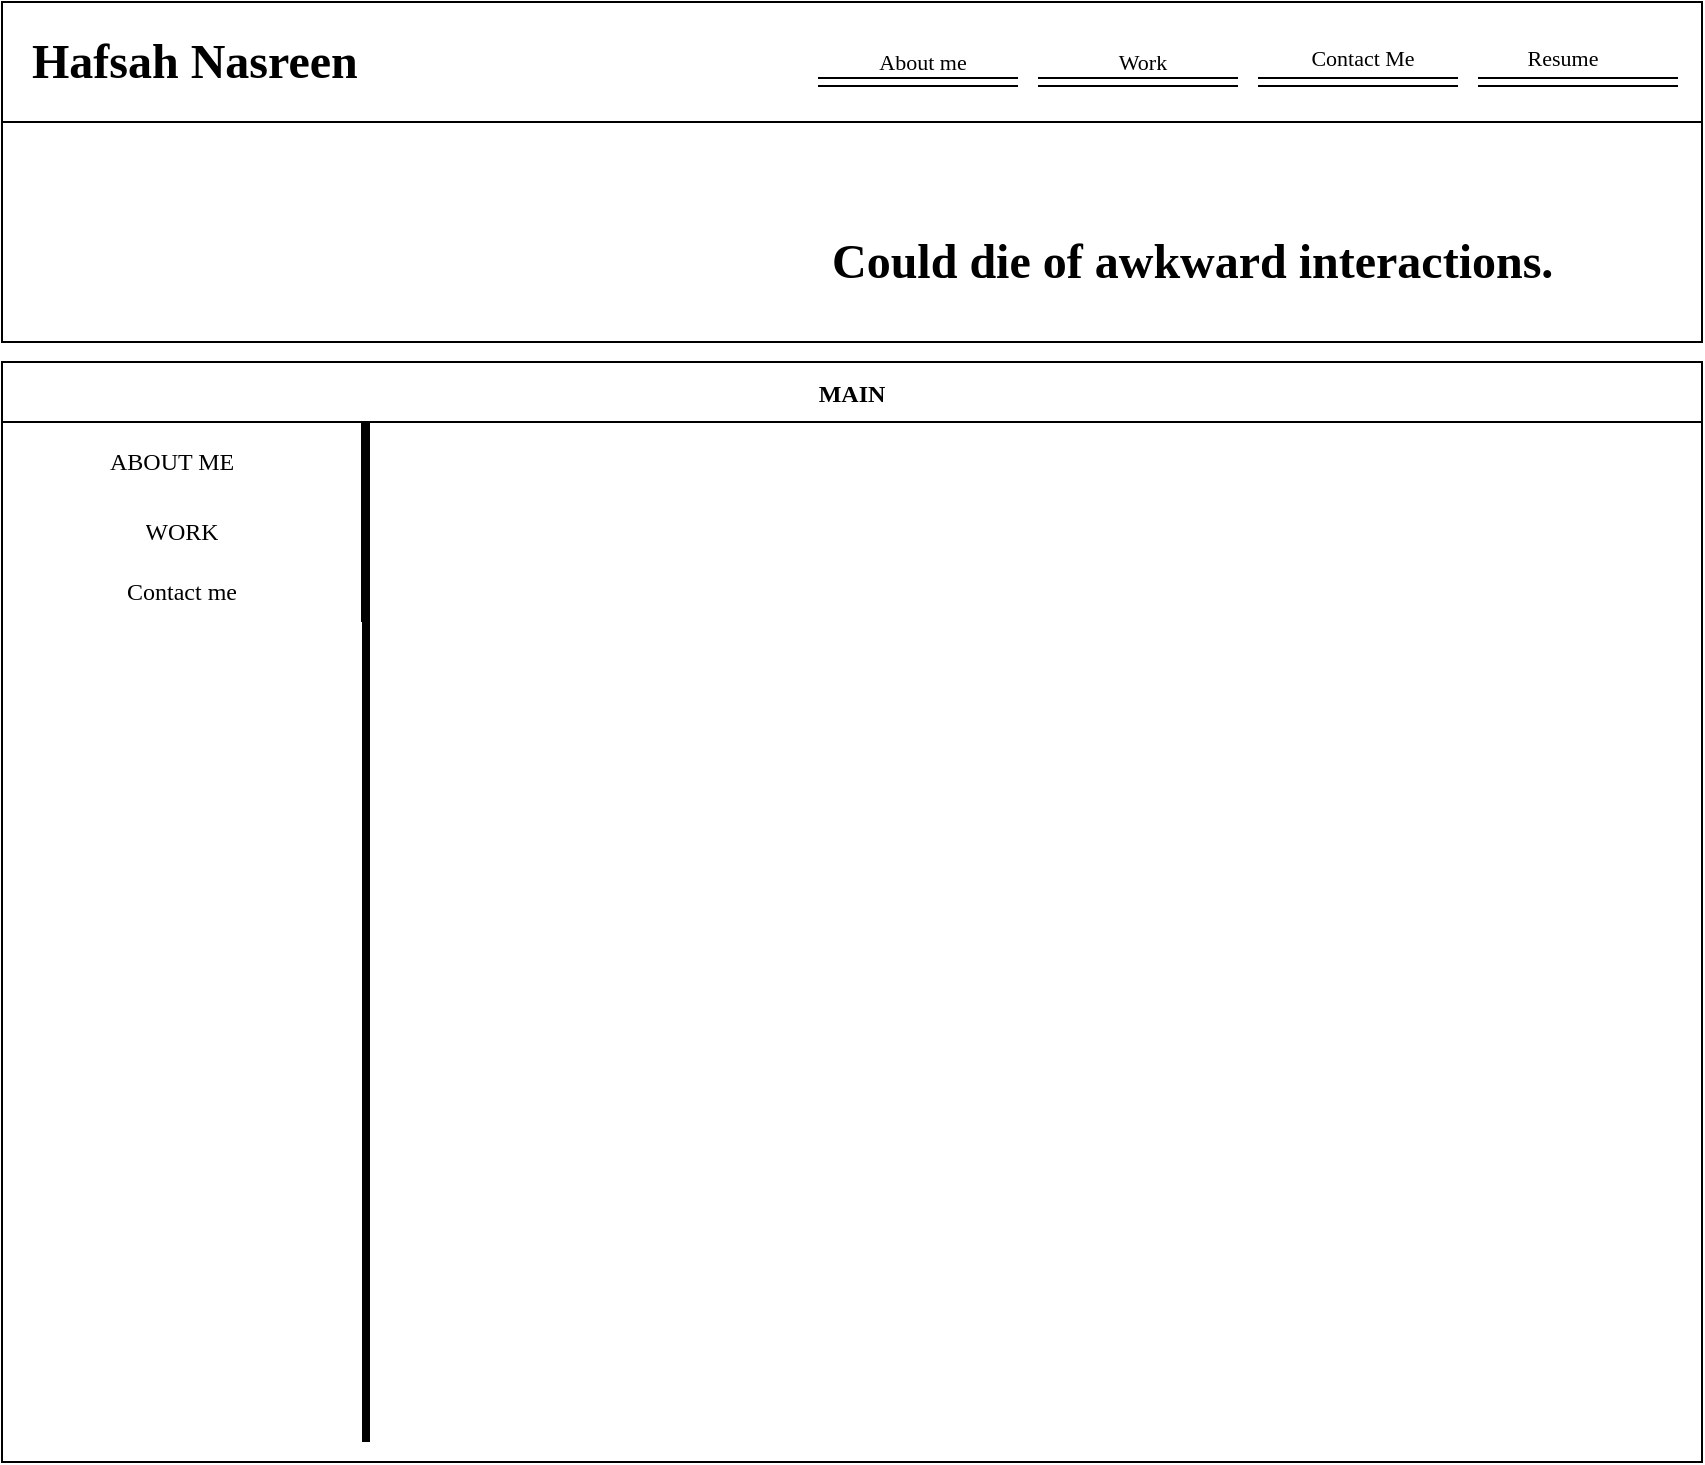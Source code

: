 <mxfile>
    <diagram id="80LHb3c39gdCs005z2w7" name="Page-1">
        <mxGraphModel dx="1216" dy="784" grid="1" gridSize="10" guides="1" tooltips="1" connect="1" arrows="1" fold="1" page="1" pageScale="1" pageWidth="850" pageHeight="1100" math="0" shadow="0">
            <root>
                <mxCell id="0"/>
                <mxCell id="1" parent="0"/>
                <mxCell id="2" value="" style="rounded=0;whiteSpace=wrap;html=1;fontFamily=Tahoma;" vertex="1" parent="1">
                    <mxGeometry width="850" height="60" as="geometry"/>
                </mxCell>
                <mxCell id="3" value="" style="shape=link;html=1;" edge="1" parent="1">
                    <mxGeometry width="100" relative="1" as="geometry">
                        <mxPoint x="408" y="40" as="sourcePoint"/>
                        <mxPoint x="508" y="40" as="targetPoint"/>
                    </mxGeometry>
                </mxCell>
                <mxCell id="47" value="About me" style="edgeLabel;html=1;align=center;verticalAlign=middle;resizable=0;points=[];fontFamily=Tahoma;" vertex="1" connectable="0" parent="3">
                    <mxGeometry x="-0.32" y="7" relative="1" as="geometry">
                        <mxPoint x="18" y="-3" as="offset"/>
                    </mxGeometry>
                </mxCell>
                <mxCell id="4" value="" style="shape=link;html=1;" edge="1" parent="1">
                    <mxGeometry width="100" relative="1" as="geometry">
                        <mxPoint x="518" y="40" as="sourcePoint"/>
                        <mxPoint x="618" y="40" as="targetPoint"/>
                    </mxGeometry>
                </mxCell>
                <mxCell id="48" value="Work" style="edgeLabel;html=1;align=center;verticalAlign=middle;resizable=0;points=[];fontFamily=Tahoma;" vertex="1" connectable="0" parent="4">
                    <mxGeometry x="-0.72" y="-3" relative="1" as="geometry">
                        <mxPoint x="38" y="-13" as="offset"/>
                    </mxGeometry>
                </mxCell>
                <mxCell id="5" value="" style="shape=link;html=1;" edge="1" parent="1">
                    <mxGeometry width="100" relative="1" as="geometry">
                        <mxPoint x="628" y="40" as="sourcePoint"/>
                        <mxPoint x="728" y="40" as="targetPoint"/>
                    </mxGeometry>
                </mxCell>
                <mxCell id="6" value="" style="shape=link;html=1;" edge="1" parent="1">
                    <mxGeometry width="100" relative="1" as="geometry">
                        <mxPoint x="738" y="40" as="sourcePoint"/>
                        <mxPoint x="838" y="40" as="targetPoint"/>
                    </mxGeometry>
                </mxCell>
                <mxCell id="7" value="&lt;h1&gt;Hafsah Nasreen&lt;/h1&gt;" style="text;html=1;strokeColor=none;fillColor=none;spacing=5;spacingTop=-20;whiteSpace=wrap;overflow=hidden;rounded=0;fontFamily=Tahoma;" vertex="1" parent="1">
                    <mxGeometry x="10" y="10" width="240" height="50" as="geometry"/>
                </mxCell>
                <mxCell id="10" value="" style="rounded=0;whiteSpace=wrap;html=1;fontFamily=Tahoma;" vertex="1" parent="1">
                    <mxGeometry y="60" width="850" height="110" as="geometry"/>
                </mxCell>
                <mxCell id="11" value="&lt;h1&gt;Could die of awkward interactions.&lt;/h1&gt;" style="text;html=1;strokeColor=none;fillColor=none;spacing=5;spacingTop=-20;whiteSpace=wrap;overflow=hidden;rounded=0;fontFamily=Tahoma;" vertex="1" parent="1">
                    <mxGeometry x="410" y="110" width="430" height="50" as="geometry"/>
                </mxCell>
                <mxCell id="22" value="MAIN" style="shape=table;startSize=30;container=1;collapsible=0;childLayout=tableLayout;fixedRows=1;rowLines=0;fontStyle=1;fontFamily=Tahoma;" vertex="1" parent="1">
                    <mxGeometry y="180" width="850" height="550" as="geometry"/>
                </mxCell>
                <mxCell id="23" value="" style="shape=tableRow;horizontal=0;startSize=0;swimlaneHead=0;swimlaneBody=0;top=0;left=0;bottom=0;right=0;collapsible=0;dropTarget=0;fillColor=none;points=[[0,0.5],[1,0.5]];portConstraint=eastwest;fontFamily=Tahoma;" vertex="1" parent="22">
                    <mxGeometry y="30" width="850" height="40" as="geometry"/>
                </mxCell>
                <mxCell id="24" value="ABOUT ME&lt;span style=&quot;white-space: pre;&quot;&gt;&#9;&lt;/span&gt;" style="shape=partialRectangle;html=1;whiteSpace=wrap;connectable=0;fillColor=none;top=0;left=0;bottom=0;right=0;overflow=hidden;pointerEvents=1;fontFamily=Tahoma;" vertex="1" parent="23">
                    <mxGeometry width="180" height="40" as="geometry">
                        <mxRectangle width="180" height="40" as="alternateBounds"/>
                    </mxGeometry>
                </mxCell>
                <mxCell id="25" value="" style="shape=partialRectangle;html=1;whiteSpace=wrap;connectable=0;fillColor=none;top=0;left=0;bottom=0;right=0;align=left;spacingLeft=6;overflow=hidden;fontFamily=Tahoma;" vertex="1" parent="23">
                    <mxGeometry x="180" width="670" height="40" as="geometry">
                        <mxRectangle width="670" height="40" as="alternateBounds"/>
                    </mxGeometry>
                </mxCell>
                <mxCell id="26" value="" style="shape=tableRow;horizontal=0;startSize=0;swimlaneHead=0;swimlaneBody=0;top=0;left=0;bottom=0;right=0;collapsible=0;dropTarget=0;fillColor=none;points=[[0,0.5],[1,0.5]];portConstraint=eastwest;fontFamily=Tahoma;" vertex="1" parent="22">
                    <mxGeometry y="70" width="850" height="30" as="geometry"/>
                </mxCell>
                <mxCell id="27" value="WORK" style="shape=partialRectangle;html=1;whiteSpace=wrap;connectable=0;fillColor=none;top=0;left=0;bottom=0;right=0;overflow=hidden;fontFamily=Tahoma;" vertex="1" parent="26">
                    <mxGeometry width="180" height="30" as="geometry">
                        <mxRectangle width="180" height="30" as="alternateBounds"/>
                    </mxGeometry>
                </mxCell>
                <mxCell id="28" value="" style="shape=partialRectangle;html=1;whiteSpace=wrap;connectable=0;fillColor=none;top=0;left=0;bottom=0;right=0;align=left;spacingLeft=6;overflow=hidden;fontFamily=Tahoma;" vertex="1" parent="26">
                    <mxGeometry x="180" width="670" height="30" as="geometry">
                        <mxRectangle width="670" height="30" as="alternateBounds"/>
                    </mxGeometry>
                </mxCell>
                <mxCell id="29" value="" style="shape=tableRow;horizontal=0;startSize=0;swimlaneHead=0;swimlaneBody=0;top=0;left=0;bottom=0;right=0;collapsible=0;dropTarget=0;fillColor=none;points=[[0,0.5],[1,0.5]];portConstraint=eastwest;fontFamily=Tahoma;movable=1;resizable=1;rotatable=1;deletable=1;editable=1;connectable=1;" vertex="1" parent="22">
                    <mxGeometry y="100" width="850" height="30" as="geometry"/>
                </mxCell>
                <mxCell id="30" value="Contact me" style="shape=partialRectangle;html=1;whiteSpace=wrap;connectable=0;fillColor=none;top=0;left=0;bottom=0;right=0;overflow=hidden;fontFamily=Tahoma;movable=0;resizable=0;rotatable=0;deletable=0;editable=0;" vertex="1" parent="29">
                    <mxGeometry width="180" height="30" as="geometry">
                        <mxRectangle width="180" height="30" as="alternateBounds"/>
                    </mxGeometry>
                </mxCell>
                <mxCell id="31" value="" style="shape=partialRectangle;html=1;whiteSpace=wrap;connectable=0;fillColor=none;top=0;left=0;bottom=0;right=0;align=left;spacingLeft=6;overflow=hidden;fontFamily=Tahoma;" vertex="1" parent="29">
                    <mxGeometry x="180" width="670" height="30" as="geometry">
                        <mxRectangle width="670" height="30" as="alternateBounds"/>
                    </mxGeometry>
                </mxCell>
                <mxCell id="33" value="" style="line;strokeWidth=4;direction=south;html=1;perimeter=backbonePerimeter;points=[];outlineConnect=0;fontFamily=Tahoma;" vertex="1" parent="1">
                    <mxGeometry x="177" y="210" width="10" height="510" as="geometry"/>
                </mxCell>
                <mxCell id="49" value="Contact Me" style="edgeLabel;html=1;align=center;verticalAlign=middle;resizable=0;points=[];fontFamily=Tahoma;" vertex="1" connectable="0" parent="1">
                    <mxGeometry x="670" y="40" as="geometry">
                        <mxPoint x="10" y="-12" as="offset"/>
                    </mxGeometry>
                </mxCell>
                <mxCell id="50" value="Resume" style="edgeLabel;html=1;align=center;verticalAlign=middle;resizable=0;points=[];fontFamily=Tahoma;" vertex="1" connectable="0" parent="1">
                    <mxGeometry x="794" y="34" as="geometry">
                        <mxPoint x="-14" y="-6" as="offset"/>
                    </mxGeometry>
                </mxCell>
            </root>
        </mxGraphModel>
    </diagram>
</mxfile>